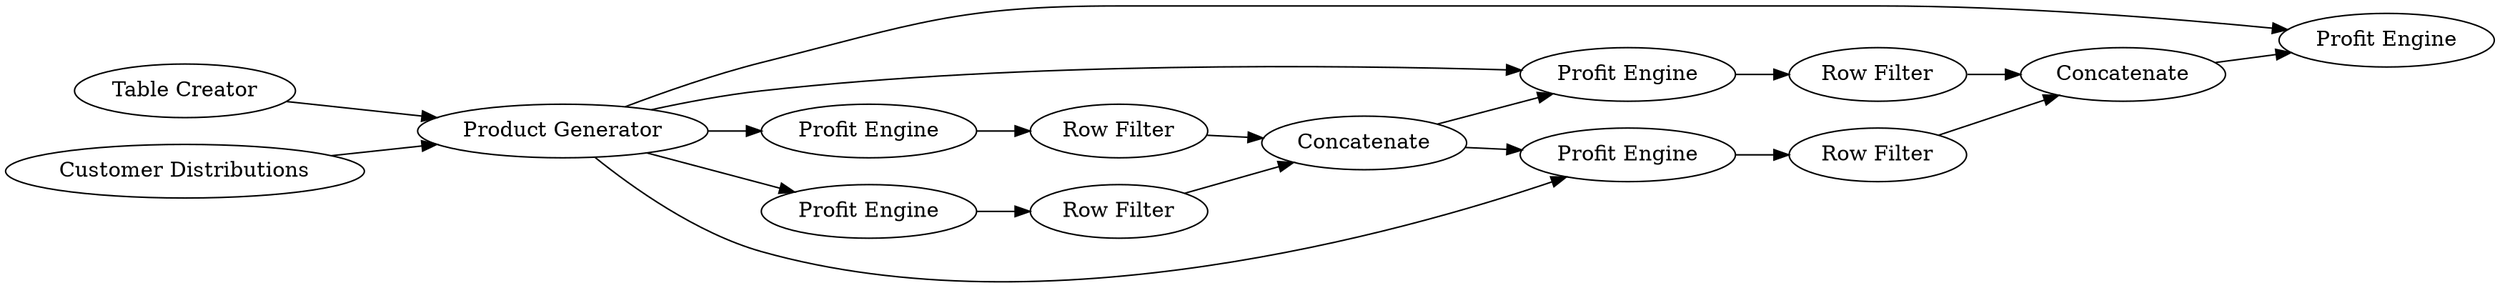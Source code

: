 digraph {
	3 -> 19
	24 -> 26
	20 -> 21
	16 -> 27
	21 -> 23
	16 -> 23
	22 -> 25
	23 -> 24
	16 -> 22
	16 -> 3
	18 -> 20
	21 -> 22
	25 -> 26
	19 -> 21
	26 -> 27
	17 -> 16
	16 -> 18
	12 -> 16
	16 [label="Product Generator"]
	27 [label="Profit Engine"]
	24 [label="Row Filter"]
	20 [label="Row Filter"]
	22 [label="Profit Engine"]
	23 [label="Profit Engine"]
	18 [label="Profit Engine"]
	21 [label=Concatenate]
	26 [label=Concatenate]
	25 [label="Row Filter"]
	17 [label="Table Creator"]
	3 [label="Profit Engine"]
	12 [label="Customer Distributions"]
	19 [label="Row Filter"]
	rankdir=LR
}
